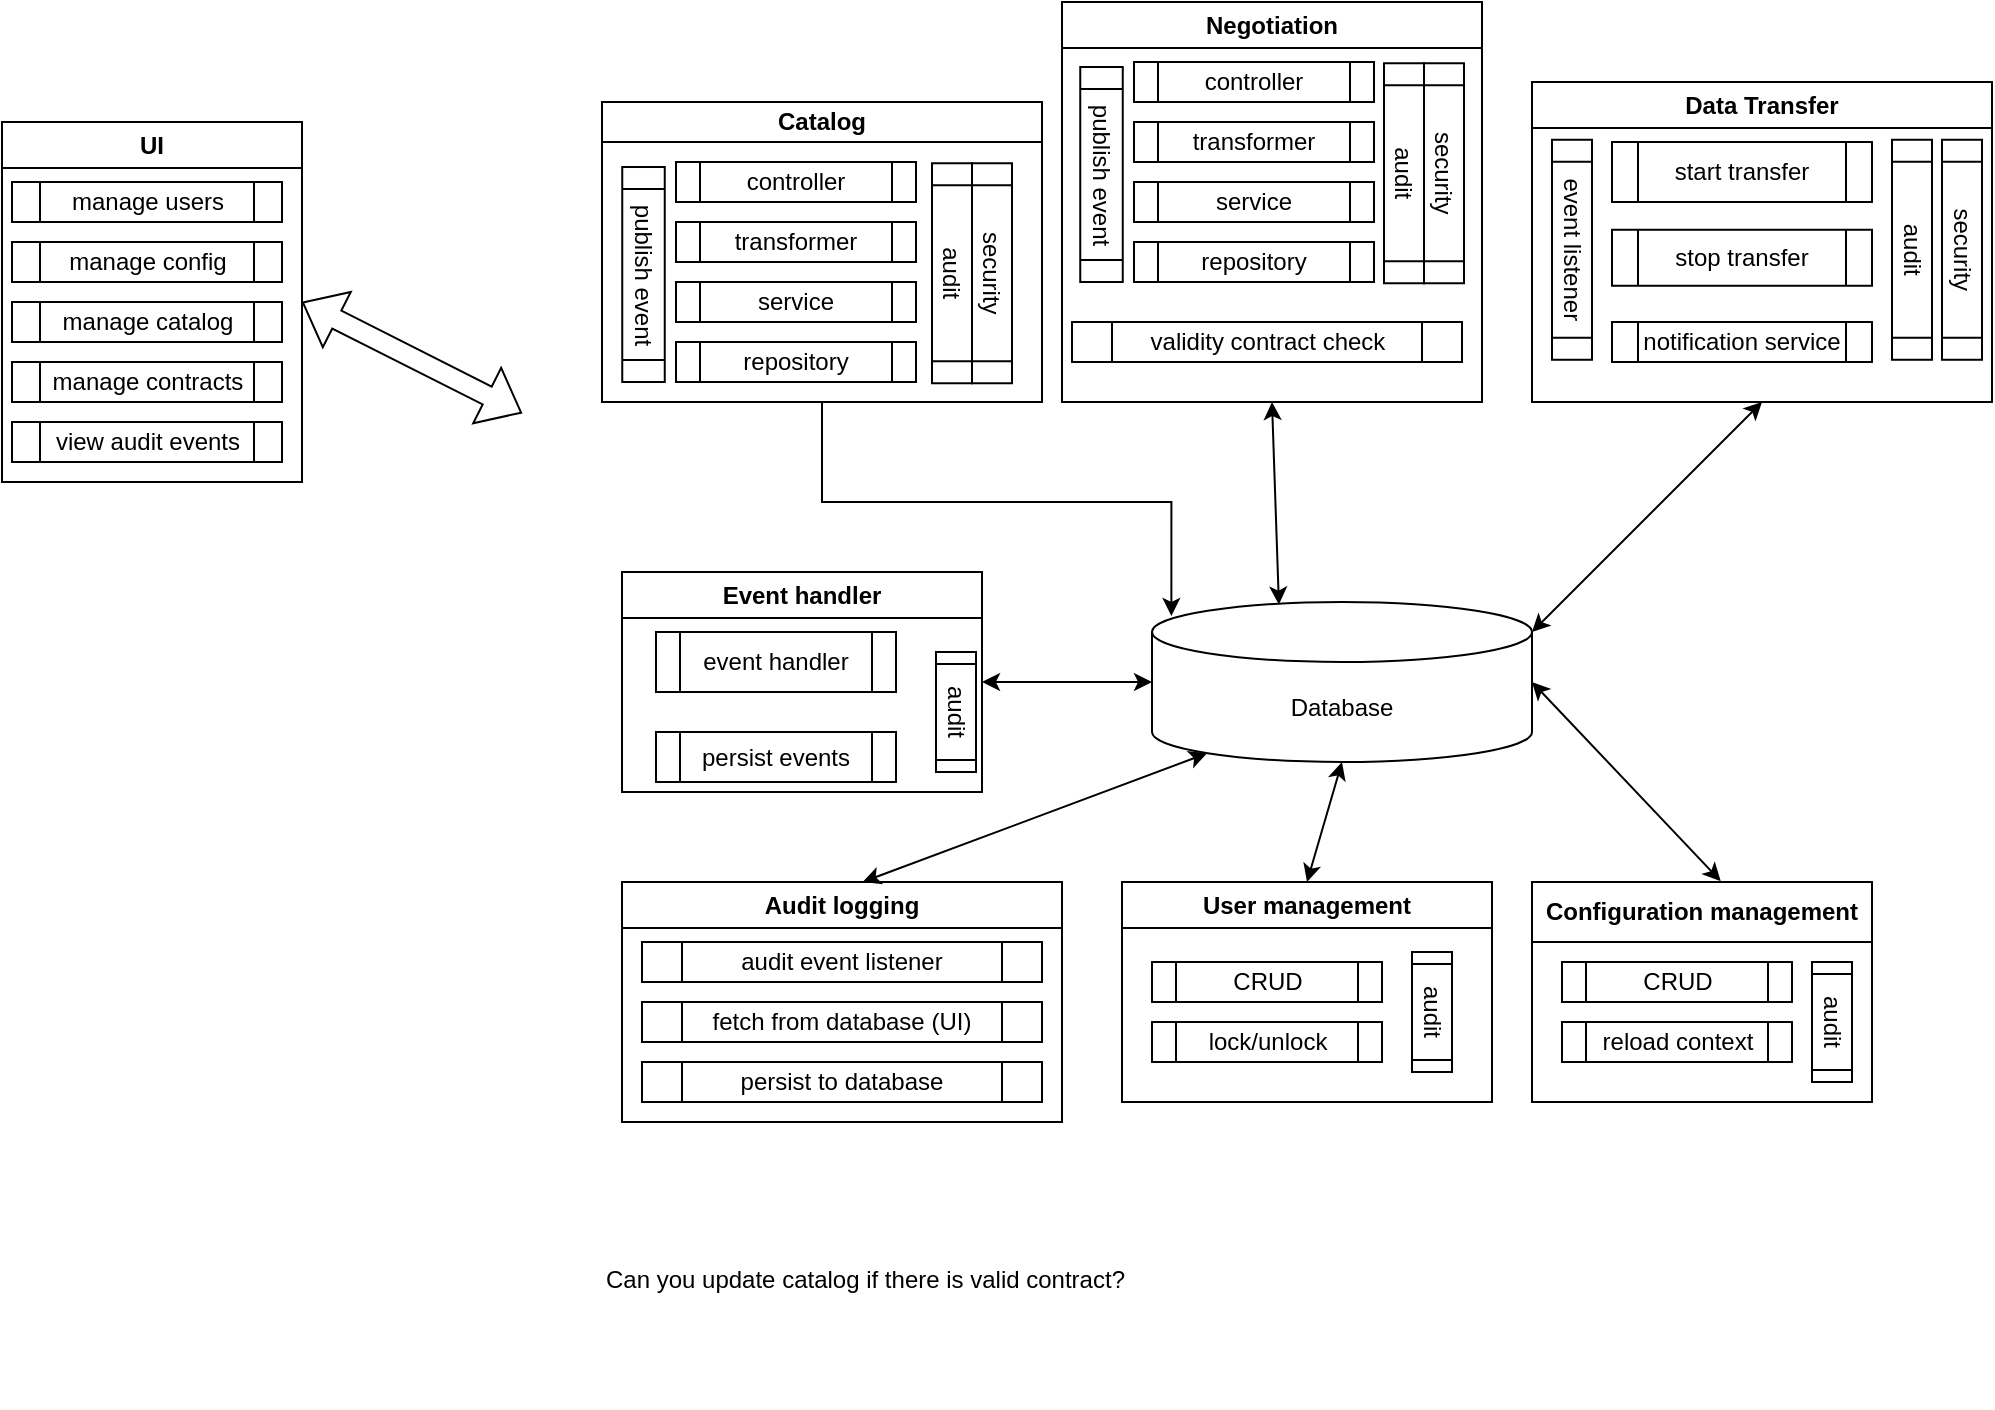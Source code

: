 <mxfile version="24.0.7" type="device">
  <diagram id="R2lEEEUBdFMjLlhIrx00" name="Page-1">
    <mxGraphModel dx="1900" dy="530" grid="1" gridSize="10" guides="1" tooltips="1" connect="1" arrows="1" fold="1" page="1" pageScale="1" pageWidth="850" pageHeight="1100" math="0" shadow="0" extFonts="Permanent Marker^https://fonts.googleapis.com/css?family=Permanent+Marker">
      <root>
        <mxCell id="0" />
        <mxCell id="1" parent="0" />
        <mxCell id="tGjQVRlLgbBtW14IkrJF-1" value="Catalog" style="swimlane;whiteSpace=wrap;html=1;startSize=20;" parent="1" vertex="1">
          <mxGeometry x="130" y="160" width="220" height="150" as="geometry">
            <mxRectangle x="160" y="150" width="80" height="30" as="alternateBounds" />
          </mxGeometry>
        </mxCell>
        <mxCell id="tGjQVRlLgbBtW14IkrJF-13" value="repository" style="shape=process;whiteSpace=wrap;html=1;backgroundOutline=1;" parent="tGjQVRlLgbBtW14IkrJF-1" vertex="1">
          <mxGeometry x="37" y="120" width="120" height="20" as="geometry" />
        </mxCell>
        <mxCell id="tGjQVRlLgbBtW14IkrJF-14" value="service" style="shape=process;whiteSpace=wrap;html=1;backgroundOutline=1;" parent="tGjQVRlLgbBtW14IkrJF-1" vertex="1">
          <mxGeometry x="37" y="90" width="120" height="20" as="geometry" />
        </mxCell>
        <mxCell id="tGjQVRlLgbBtW14IkrJF-15" value="controller" style="shape=process;whiteSpace=wrap;html=1;backgroundOutline=1;" parent="tGjQVRlLgbBtW14IkrJF-1" vertex="1">
          <mxGeometry x="37" y="30" width="120" height="20" as="geometry" />
        </mxCell>
        <mxCell id="tGjQVRlLgbBtW14IkrJF-16" value="transformer" style="shape=process;whiteSpace=wrap;html=1;backgroundOutline=1;" parent="tGjQVRlLgbBtW14IkrJF-1" vertex="1">
          <mxGeometry x="37" y="60" width="120" height="20" as="geometry" />
        </mxCell>
        <mxCell id="tGjQVRlLgbBtW14IkrJF-17" value="publish event" style="shape=process;whiteSpace=wrap;html=1;backgroundOutline=1;rotation=90;" parent="tGjQVRlLgbBtW14IkrJF-1" vertex="1">
          <mxGeometry x="-33" y="75.63" width="107.5" height="21.25" as="geometry" />
        </mxCell>
        <mxCell id="tGjQVRlLgbBtW14IkrJF-35" value="audit" style="shape=process;whiteSpace=wrap;html=1;backgroundOutline=1;rotation=90;" parent="tGjQVRlLgbBtW14IkrJF-1" vertex="1">
          <mxGeometry x="120" y="75.63" width="110" height="20" as="geometry" />
        </mxCell>
        <mxCell id="tGjQVRlLgbBtW14IkrJF-68" value="security" style="shape=process;whiteSpace=wrap;html=1;backgroundOutline=1;rotation=90;" parent="tGjQVRlLgbBtW14IkrJF-1" vertex="1">
          <mxGeometry x="140" y="75.63" width="110" height="20" as="geometry" />
        </mxCell>
        <mxCell id="tGjQVRlLgbBtW14IkrJF-2" value="Negotiation" style="swimlane;whiteSpace=wrap;html=1;" parent="1" vertex="1">
          <mxGeometry x="360" y="110" width="210" height="200" as="geometry" />
        </mxCell>
        <mxCell id="tGjQVRlLgbBtW14IkrJF-24" value="repository" style="shape=process;whiteSpace=wrap;html=1;backgroundOutline=1;" parent="tGjQVRlLgbBtW14IkrJF-2" vertex="1">
          <mxGeometry x="36" y="120" width="120" height="20" as="geometry" />
        </mxCell>
        <mxCell id="tGjQVRlLgbBtW14IkrJF-25" value="service" style="shape=process;whiteSpace=wrap;html=1;backgroundOutline=1;" parent="tGjQVRlLgbBtW14IkrJF-2" vertex="1">
          <mxGeometry x="36" y="90" width="120" height="20" as="geometry" />
        </mxCell>
        <mxCell id="tGjQVRlLgbBtW14IkrJF-26" value="controller" style="shape=process;whiteSpace=wrap;html=1;backgroundOutline=1;" parent="tGjQVRlLgbBtW14IkrJF-2" vertex="1">
          <mxGeometry x="36" y="30" width="120" height="20" as="geometry" />
        </mxCell>
        <mxCell id="tGjQVRlLgbBtW14IkrJF-27" value="transformer" style="shape=process;whiteSpace=wrap;html=1;backgroundOutline=1;" parent="tGjQVRlLgbBtW14IkrJF-2" vertex="1">
          <mxGeometry x="36" y="60" width="120" height="20" as="geometry" />
        </mxCell>
        <mxCell id="tGjQVRlLgbBtW14IkrJF-28" value="publish event" style="shape=process;whiteSpace=wrap;html=1;backgroundOutline=1;rotation=90;" parent="tGjQVRlLgbBtW14IkrJF-2" vertex="1">
          <mxGeometry x="-34" y="75.63" width="107.5" height="21.25" as="geometry" />
        </mxCell>
        <mxCell id="tGjQVRlLgbBtW14IkrJF-36" value="audit" style="shape=process;whiteSpace=wrap;html=1;backgroundOutline=1;rotation=90;" parent="tGjQVRlLgbBtW14IkrJF-2" vertex="1">
          <mxGeometry x="116" y="75.63" width="110" height="20" as="geometry" />
        </mxCell>
        <mxCell id="tGjQVRlLgbBtW14IkrJF-67" value="security" style="shape=process;whiteSpace=wrap;html=1;backgroundOutline=1;rotation=90;" parent="tGjQVRlLgbBtW14IkrJF-2" vertex="1">
          <mxGeometry x="136" y="75.63" width="110" height="20" as="geometry" />
        </mxCell>
        <mxCell id="tGjQVRlLgbBtW14IkrJF-74" value="validity contract check" style="shape=process;whiteSpace=wrap;html=1;backgroundOutline=1;" parent="tGjQVRlLgbBtW14IkrJF-2" vertex="1">
          <mxGeometry x="5" y="160" width="195" height="20" as="geometry" />
        </mxCell>
        <mxCell id="tGjQVRlLgbBtW14IkrJF-3" value="Audit logging" style="swimlane;whiteSpace=wrap;html=1;" parent="1" vertex="1">
          <mxGeometry x="140" y="550" width="220" height="120" as="geometry" />
        </mxCell>
        <mxCell id="tGjQVRlLgbBtW14IkrJF-49" value="audit event listener" style="shape=process;whiteSpace=wrap;html=1;backgroundOutline=1;" parent="tGjQVRlLgbBtW14IkrJF-3" vertex="1">
          <mxGeometry x="10" y="30" width="200" height="20" as="geometry" />
        </mxCell>
        <mxCell id="tGjQVRlLgbBtW14IkrJF-50" value="fetch from database (UI)" style="shape=process;whiteSpace=wrap;html=1;backgroundOutline=1;" parent="tGjQVRlLgbBtW14IkrJF-3" vertex="1">
          <mxGeometry x="10" y="60" width="200" height="20" as="geometry" />
        </mxCell>
        <mxCell id="tGjQVRlLgbBtW14IkrJF-51" value="persist to database" style="shape=process;whiteSpace=wrap;html=1;backgroundOutline=1;" parent="tGjQVRlLgbBtW14IkrJF-3" vertex="1">
          <mxGeometry x="10" y="90" width="200" height="20" as="geometry" />
        </mxCell>
        <mxCell id="tGjQVRlLgbBtW14IkrJF-4" value="Data Transfer" style="swimlane;whiteSpace=wrap;html=1;" parent="1" vertex="1">
          <mxGeometry x="595" y="150" width="230" height="160" as="geometry" />
        </mxCell>
        <mxCell id="tGjQVRlLgbBtW14IkrJF-29" value="event listener" style="shape=process;whiteSpace=wrap;html=1;backgroundOutline=1;rotation=90;" parent="tGjQVRlLgbBtW14IkrJF-4" vertex="1">
          <mxGeometry x="-35" y="73.88" width="110" height="20" as="geometry" />
        </mxCell>
        <mxCell id="tGjQVRlLgbBtW14IkrJF-30" value="start transfer" style="shape=process;whiteSpace=wrap;html=1;backgroundOutline=1;" parent="tGjQVRlLgbBtW14IkrJF-4" vertex="1">
          <mxGeometry x="40" y="30" width="130" height="30" as="geometry" />
        </mxCell>
        <mxCell id="tGjQVRlLgbBtW14IkrJF-31" value="stop transfer" style="shape=process;whiteSpace=wrap;html=1;backgroundOutline=1;" parent="tGjQVRlLgbBtW14IkrJF-4" vertex="1">
          <mxGeometry x="40" y="73.88" width="130" height="28" as="geometry" />
        </mxCell>
        <mxCell id="tGjQVRlLgbBtW14IkrJF-32" value="notification service" style="shape=process;whiteSpace=wrap;html=1;backgroundOutline=1;" parent="tGjQVRlLgbBtW14IkrJF-4" vertex="1">
          <mxGeometry x="40" y="120" width="130" height="20" as="geometry" />
        </mxCell>
        <mxCell id="tGjQVRlLgbBtW14IkrJF-34" value="audit" style="shape=process;whiteSpace=wrap;html=1;backgroundOutline=1;rotation=90;" parent="tGjQVRlLgbBtW14IkrJF-4" vertex="1">
          <mxGeometry x="135" y="73.88" width="110" height="20" as="geometry" />
        </mxCell>
        <mxCell id="tGjQVRlLgbBtW14IkrJF-66" value="security" style="shape=process;whiteSpace=wrap;html=1;backgroundOutline=1;rotation=90;" parent="tGjQVRlLgbBtW14IkrJF-4" vertex="1">
          <mxGeometry x="160" y="73.88" width="110" height="20" as="geometry" />
        </mxCell>
        <mxCell id="tGjQVRlLgbBtW14IkrJF-5" value="User management" style="swimlane;whiteSpace=wrap;html=1;" parent="1" vertex="1">
          <mxGeometry x="390" y="550" width="185" height="110" as="geometry" />
        </mxCell>
        <mxCell id="tGjQVRlLgbBtW14IkrJF-52" value="audit" style="shape=process;whiteSpace=wrap;html=1;backgroundOutline=1;rotation=90;" parent="tGjQVRlLgbBtW14IkrJF-5" vertex="1">
          <mxGeometry x="125" y="55" width="60" height="20" as="geometry" />
        </mxCell>
        <mxCell id="tGjQVRlLgbBtW14IkrJF-53" value="CRUD" style="shape=process;whiteSpace=wrap;html=1;backgroundOutline=1;" parent="tGjQVRlLgbBtW14IkrJF-5" vertex="1">
          <mxGeometry x="15" y="40" width="115" height="20" as="geometry" />
        </mxCell>
        <mxCell id="tGjQVRlLgbBtW14IkrJF-55" value="lock/&lt;span style=&quot;background-color: initial;&quot;&gt;unlock&lt;/span&gt;" style="shape=process;whiteSpace=wrap;html=1;backgroundOutline=1;" parent="tGjQVRlLgbBtW14IkrJF-5" vertex="1">
          <mxGeometry x="15" y="70" width="115" height="20" as="geometry" />
        </mxCell>
        <mxCell id="tGjQVRlLgbBtW14IkrJF-6" value="Configuration management" style="swimlane;whiteSpace=wrap;html=1;startSize=30;" parent="1" vertex="1">
          <mxGeometry x="595" y="550" width="170" height="110" as="geometry" />
        </mxCell>
        <mxCell id="tGjQVRlLgbBtW14IkrJF-56" value="audit" style="shape=process;whiteSpace=wrap;html=1;backgroundOutline=1;rotation=90;" parent="tGjQVRlLgbBtW14IkrJF-6" vertex="1">
          <mxGeometry x="120" y="60" width="60" height="20" as="geometry" />
        </mxCell>
        <mxCell id="tGjQVRlLgbBtW14IkrJF-57" value="CRUD" style="shape=process;whiteSpace=wrap;html=1;backgroundOutline=1;" parent="tGjQVRlLgbBtW14IkrJF-6" vertex="1">
          <mxGeometry x="15" y="40" width="115" height="20" as="geometry" />
        </mxCell>
        <mxCell id="tGjQVRlLgbBtW14IkrJF-58" value="reload context" style="shape=process;whiteSpace=wrap;html=1;backgroundOutline=1;" parent="tGjQVRlLgbBtW14IkrJF-6" vertex="1">
          <mxGeometry x="15" y="70" width="115" height="20" as="geometry" />
        </mxCell>
        <mxCell id="tGjQVRlLgbBtW14IkrJF-7" value="Database" style="shape=cylinder3;whiteSpace=wrap;html=1;boundedLbl=1;backgroundOutline=1;size=15;" parent="1" vertex="1">
          <mxGeometry x="405" y="410" width="190" height="80" as="geometry" />
        </mxCell>
        <mxCell id="tGjQVRlLgbBtW14IkrJF-8" value="Event handler" style="swimlane;whiteSpace=wrap;html=1;startSize=23;" parent="1" vertex="1">
          <mxGeometry x="140" y="395" width="180" height="110" as="geometry" />
        </mxCell>
        <mxCell id="tGjQVRlLgbBtW14IkrJF-61" value="persist events" style="shape=process;whiteSpace=wrap;html=1;backgroundOutline=1;" parent="tGjQVRlLgbBtW14IkrJF-8" vertex="1">
          <mxGeometry x="17" y="80" width="120" height="25" as="geometry" />
        </mxCell>
        <mxCell id="tGjQVRlLgbBtW14IkrJF-63" value="audit" style="shape=process;whiteSpace=wrap;html=1;backgroundOutline=1;rotation=90;" parent="tGjQVRlLgbBtW14IkrJF-8" vertex="1">
          <mxGeometry x="137" y="60" width="60" height="20" as="geometry" />
        </mxCell>
        <mxCell id="tGjQVRlLgbBtW14IkrJF-72" value="event handler" style="shape=process;whiteSpace=wrap;html=1;backgroundOutline=1;" parent="tGjQVRlLgbBtW14IkrJF-8" vertex="1">
          <mxGeometry x="17" y="30" width="120" height="30" as="geometry" />
        </mxCell>
        <mxCell id="tGjQVRlLgbBtW14IkrJF-20" style="edgeStyle=orthogonalEdgeStyle;rounded=0;orthogonalLoop=1;jettySize=auto;html=1;exitX=0.5;exitY=1;exitDx=0;exitDy=0;entryX=0.051;entryY=0.087;entryDx=0;entryDy=0;entryPerimeter=0;" parent="1" source="tGjQVRlLgbBtW14IkrJF-1" target="tGjQVRlLgbBtW14IkrJF-7" edge="1">
          <mxGeometry relative="1" as="geometry" />
        </mxCell>
        <mxCell id="tGjQVRlLgbBtW14IkrJF-22" value="" style="endArrow=classic;startArrow=classic;html=1;rounded=0;exitX=1;exitY=0.5;exitDx=0;exitDy=0;entryX=0;entryY=0.5;entryDx=0;entryDy=0;entryPerimeter=0;" parent="1" source="tGjQVRlLgbBtW14IkrJF-8" target="tGjQVRlLgbBtW14IkrJF-7" edge="1">
          <mxGeometry width="50" height="50" relative="1" as="geometry">
            <mxPoint x="410" y="370" as="sourcePoint" />
            <mxPoint x="460" y="320" as="targetPoint" />
          </mxGeometry>
        </mxCell>
        <mxCell id="tGjQVRlLgbBtW14IkrJF-39" value="" style="endArrow=classic;startArrow=classic;html=1;rounded=0;entryX=0.5;entryY=1;entryDx=0;entryDy=0;exitX=0.334;exitY=0.016;exitDx=0;exitDy=0;exitPerimeter=0;" parent="1" source="tGjQVRlLgbBtW14IkrJF-7" target="tGjQVRlLgbBtW14IkrJF-2" edge="1">
          <mxGeometry width="50" height="50" relative="1" as="geometry">
            <mxPoint x="410" y="370" as="sourcePoint" />
            <mxPoint x="460" y="320" as="targetPoint" />
          </mxGeometry>
        </mxCell>
        <mxCell id="tGjQVRlLgbBtW14IkrJF-41" value="" style="endArrow=classic;startArrow=classic;html=1;rounded=0;entryX=0.145;entryY=1;entryDx=0;entryDy=-4.35;entryPerimeter=0;exitX=0.547;exitY=0;exitDx=0;exitDy=0;exitPerimeter=0;" parent="1" source="tGjQVRlLgbBtW14IkrJF-3" target="tGjQVRlLgbBtW14IkrJF-7" edge="1">
          <mxGeometry width="50" height="50" relative="1" as="geometry">
            <mxPoint x="410" y="570" as="sourcePoint" />
            <mxPoint x="460" y="520" as="targetPoint" />
          </mxGeometry>
        </mxCell>
        <mxCell id="tGjQVRlLgbBtW14IkrJF-42" value="UI" style="swimlane;whiteSpace=wrap;html=1;" parent="1" vertex="1">
          <mxGeometry x="-170" y="170" width="150" height="180" as="geometry" />
        </mxCell>
        <mxCell id="tGjQVRlLgbBtW14IkrJF-43" value="manage users" style="shape=process;whiteSpace=wrap;html=1;backgroundOutline=1;" parent="tGjQVRlLgbBtW14IkrJF-42" vertex="1">
          <mxGeometry x="5" y="30" width="135" height="20" as="geometry" />
        </mxCell>
        <mxCell id="tGjQVRlLgbBtW14IkrJF-44" value="manage config" style="shape=process;whiteSpace=wrap;html=1;backgroundOutline=1;" parent="tGjQVRlLgbBtW14IkrJF-42" vertex="1">
          <mxGeometry x="5" y="60" width="135" height="20" as="geometry" />
        </mxCell>
        <mxCell id="tGjQVRlLgbBtW14IkrJF-45" value="manage catalog" style="shape=process;whiteSpace=wrap;html=1;backgroundOutline=1;" parent="tGjQVRlLgbBtW14IkrJF-42" vertex="1">
          <mxGeometry x="5" y="90" width="135" height="20" as="geometry" />
        </mxCell>
        <mxCell id="tGjQVRlLgbBtW14IkrJF-46" value="manage contracts" style="shape=process;whiteSpace=wrap;html=1;backgroundOutline=1;" parent="tGjQVRlLgbBtW14IkrJF-42" vertex="1">
          <mxGeometry x="5" y="120" width="135" height="20" as="geometry" />
        </mxCell>
        <mxCell id="tGjQVRlLgbBtW14IkrJF-47" value="view audit events" style="shape=process;whiteSpace=wrap;html=1;backgroundOutline=1;" parent="tGjQVRlLgbBtW14IkrJF-42" vertex="1">
          <mxGeometry x="5" y="150" width="135" height="20" as="geometry" />
        </mxCell>
        <mxCell id="tGjQVRlLgbBtW14IkrJF-54" value="" style="endArrow=classic;startArrow=classic;html=1;rounded=0;exitX=0.5;exitY=0;exitDx=0;exitDy=0;entryX=0.5;entryY=1;entryDx=0;entryDy=0;entryPerimeter=0;" parent="1" source="tGjQVRlLgbBtW14IkrJF-5" target="tGjQVRlLgbBtW14IkrJF-7" edge="1">
          <mxGeometry width="50" height="50" relative="1" as="geometry">
            <mxPoint x="410" y="530" as="sourcePoint" />
            <mxPoint x="460" y="480" as="targetPoint" />
          </mxGeometry>
        </mxCell>
        <mxCell id="tGjQVRlLgbBtW14IkrJF-59" value="" style="endArrow=classic;startArrow=classic;html=1;rounded=0;entryX=1;entryY=0.5;entryDx=0;entryDy=0;entryPerimeter=0;exitX=0.555;exitY=-0.004;exitDx=0;exitDy=0;exitPerimeter=0;" parent="1" source="tGjQVRlLgbBtW14IkrJF-6" target="tGjQVRlLgbBtW14IkrJF-7" edge="1">
          <mxGeometry width="50" height="50" relative="1" as="geometry">
            <mxPoint x="410" y="530" as="sourcePoint" />
            <mxPoint x="460" y="480" as="targetPoint" />
          </mxGeometry>
        </mxCell>
        <mxCell id="tGjQVRlLgbBtW14IkrJF-60" value="" style="shape=flexArrow;endArrow=classic;startArrow=classic;html=1;rounded=0;" parent="1" edge="1">
          <mxGeometry width="100" height="100" relative="1" as="geometry">
            <mxPoint x="-20" y="260" as="sourcePoint" />
            <mxPoint x="90" y="315.567" as="targetPoint" />
          </mxGeometry>
        </mxCell>
        <mxCell id="tGjQVRlLgbBtW14IkrJF-71" value="" style="endArrow=classic;startArrow=classic;html=1;rounded=0;entryX=0.5;entryY=1;entryDx=0;entryDy=0;exitX=1;exitY=0;exitDx=0;exitDy=15;exitPerimeter=0;" parent="1" source="tGjQVRlLgbBtW14IkrJF-7" target="tGjQVRlLgbBtW14IkrJF-4" edge="1">
          <mxGeometry width="50" height="50" relative="1" as="geometry">
            <mxPoint x="380" y="490" as="sourcePoint" />
            <mxPoint x="90" y="438.824" as="targetPoint" />
          </mxGeometry>
        </mxCell>
        <mxCell id="tGjQVRlLgbBtW14IkrJF-73" value="&lt;h1 style=&quot;margin-top: 0px;&quot;&gt;&lt;br&gt;&lt;/h1&gt;&lt;div&gt;Can you update catalog if there is valid contract?&lt;/div&gt;&lt;div&gt;&lt;br&gt;&lt;/div&gt;" style="text;html=1;whiteSpace=wrap;overflow=hidden;rounded=0;" parent="1" vertex="1">
          <mxGeometry x="130" y="690" width="320" height="120" as="geometry" />
        </mxCell>
      </root>
    </mxGraphModel>
  </diagram>
</mxfile>
